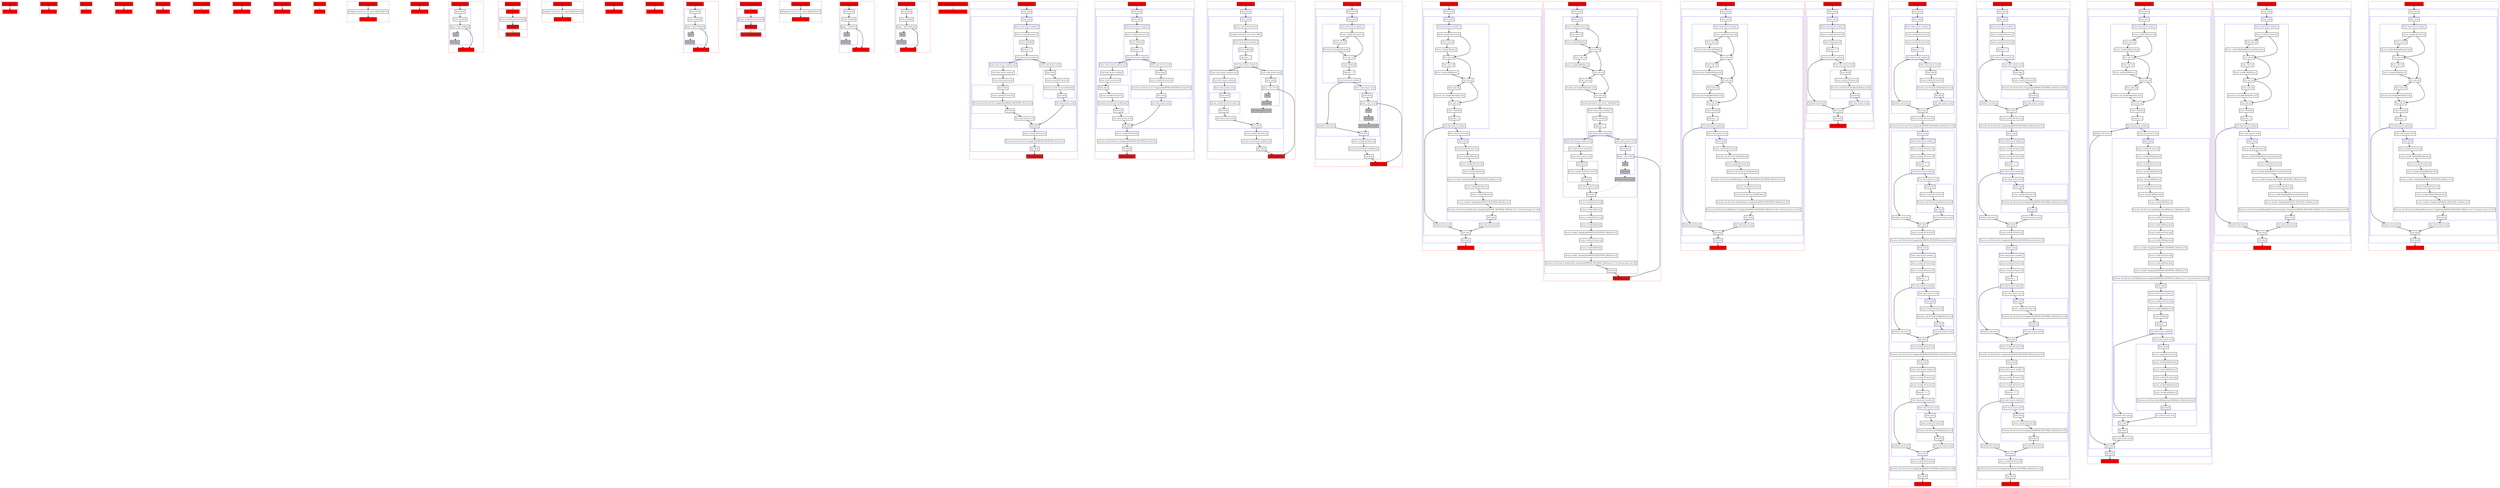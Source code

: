 digraph nullability_kt {
    graph [nodesep=3]
    node [shape=box penwidth=2]
    edge [penwidth=2]

    subgraph cluster_0 {
        color=red
        0 [label="Enter function foo" style="filled" fillcolor=red];
        1 [label="Exit function foo" style="filled" fillcolor=red];
    }
    0 -> {1};

    subgraph cluster_1 {
        color=red
        2 [label="Enter function getA" style="filled" fillcolor=red];
        3 [label="Exit function getA" style="filled" fillcolor=red];
    }
    2 -> {3};

    subgraph cluster_2 {
        color=red
        4 [label="Enter class A" style="filled" fillcolor=red];
        5 [label="Exit class A" style="filled" fillcolor=red];
    }
    4 -> {5} [color=green];

    subgraph cluster_3 {
        color=red
        6 [label="Enter function getter" style="filled" fillcolor=red];
        7 [label="Exit function getter" style="filled" fillcolor=red];
    }
    6 -> {7};

    subgraph cluster_4 {
        color=red
        8 [label="Enter function fs" style="filled" fillcolor=red];
        9 [label="Exit function fs" style="filled" fillcolor=red];
    }
    8 -> {9};

    subgraph cluster_5 {
        color=red
        10 [label="Enter class MyData" style="filled" fillcolor=red];
        11 [label="Exit class MyData" style="filled" fillcolor=red];
    }
    10 -> {11} [color=green];

    subgraph cluster_6 {
        color=red
        12 [label="Enter function getter" style="filled" fillcolor=red];
        13 [label="Exit function getter" style="filled" fillcolor=red];
    }
    12 -> {13};

    subgraph cluster_7 {
        color=red
        14 [label="Enter function fdata" style="filled" fillcolor=red];
        15 [label="Exit function fdata" style="filled" fillcolor=red];
    }
    14 -> {15};

    subgraph cluster_8 {
        color=red
        16 [label="Enter class Q" style="filled" fillcolor=red];
        17 [label="Exit class Q" style="filled" fillcolor=red];
    }
    16 -> {17} [color=green];

    subgraph cluster_9 {
        color=red
        18 [label="Enter function <init>" style="filled" fillcolor=red];
        19 [label="Delegated constructor call: super<R|kotlin/Any|>()"];
        20 [label="Exit function <init>" style="filled" fillcolor=red];
    }
    18 -> {19};
    19 -> {20};

    subgraph cluster_10 {
        color=red
        21 [label="Enter function getter" style="filled" fillcolor=red];
        22 [label="Exit function getter" style="filled" fillcolor=red];
    }
    21 -> {22};

    subgraph cluster_11 {
        color=red
        26 [label="Enter function fdata" style="filled" fillcolor=red];
        subgraph cluster_12 {
            color=blue
            27 [label="Enter block"];
            28 [label="Const: Null(null)"];
            29 [label="Jump: ^fdata Null(null)"];
            30 [label="Stub" style="filled" fillcolor=gray];
            31 [label="Exit block" style="filled" fillcolor=gray];
        }
        32 [label="Exit function fdata" style="filled" fillcolor=red];
    }
    26 -> {27};
    27 -> {28};
    28 -> {29};
    29 -> {32};
    29 -> {30} [style=dotted];
    30 -> {31} [style=dotted];
    31 -> {32} [style=dotted];

    subgraph cluster_13 {
        color=red
        33 [label="Enter class QImpl" style="filled" fillcolor=red];
        subgraph cluster_14 {
            color=blue
            23 [label="Enter property" style="filled" fillcolor=red];
            24 [label="Access variable R|<local>/data|"];
            25 [label="Exit property" style="filled" fillcolor=red];
        }
        34 [label="Exit class QImpl" style="filled" fillcolor=red];
    }
    33 -> {23} [color=green];
    23 -> {24};
    24 -> {25};
    25 -> {34} [color=green];

    subgraph cluster_15 {
        color=red
        35 [label="Enter function <init>" style="filled" fillcolor=red];
        36 [label="Delegated constructor call: super<R|kotlin/Any|>()"];
        37 [label="Exit function <init>" style="filled" fillcolor=red];
    }
    35 -> {36};
    36 -> {37};

    subgraph cluster_16 {
        color=red
        38 [label="Enter function getter" style="filled" fillcolor=red];
        39 [label="Exit function getter" style="filled" fillcolor=red];
    }
    38 -> {39};

    subgraph cluster_17 {
        color=red
        40 [label="Enter function setter" style="filled" fillcolor=red];
        41 [label="Exit function setter" style="filled" fillcolor=red];
    }
    40 -> {41};

    subgraph cluster_18 {
        color=red
        45 [label="Enter function fdata" style="filled" fillcolor=red];
        subgraph cluster_19 {
            color=blue
            46 [label="Enter block"];
            47 [label="Const: Null(null)"];
            48 [label="Jump: ^fdata Null(null)"];
            49 [label="Stub" style="filled" fillcolor=gray];
            50 [label="Exit block" style="filled" fillcolor=gray];
        }
        51 [label="Exit function fdata" style="filled" fillcolor=red];
    }
    45 -> {46};
    46 -> {47};
    47 -> {48};
    48 -> {51};
    48 -> {49} [style=dotted];
    49 -> {50} [style=dotted];
    50 -> {51} [style=dotted];

    subgraph cluster_20 {
        color=red
        52 [label="Enter class QImplMutable" style="filled" fillcolor=red];
        subgraph cluster_21 {
            color=blue
            42 [label="Enter property" style="filled" fillcolor=red];
            43 [label="Access variable R|<local>/data|"];
            44 [label="Exit property" style="filled" fillcolor=red];
        }
        53 [label="Exit class QImplMutable" style="filled" fillcolor=red];
    }
    52 -> {42} [color=green];
    42 -> {43};
    43 -> {44};
    44 -> {53} [color=green];

    subgraph cluster_22 {
        color=red
        54 [label="Enter function <init>" style="filled" fillcolor=red];
        55 [label="Delegated constructor call: super<R|kotlin/Any|>()"];
        56 [label="Exit function <init>" style="filled" fillcolor=red];
    }
    54 -> {55};
    55 -> {56};

    subgraph cluster_23 {
        color=red
        57 [label="Enter function getter" style="filled" fillcolor=red];
        subgraph cluster_24 {
            color=blue
            58 [label="Enter block"];
            59 [label="Const: Null(null)"];
            60 [label="Jump: ^ Null(null)"];
            61 [label="Stub" style="filled" fillcolor=gray];
            62 [label="Exit block" style="filled" fillcolor=gray];
        }
        63 [label="Exit function getter" style="filled" fillcolor=red];
    }
    57 -> {58};
    58 -> {59};
    59 -> {60};
    60 -> {63};
    60 -> {61} [style=dotted];
    61 -> {62} [style=dotted];
    62 -> {63} [style=dotted];

    subgraph cluster_25 {
        color=red
        64 [label="Enter function fdata" style="filled" fillcolor=red];
        subgraph cluster_26 {
            color=blue
            65 [label="Enter block"];
            66 [label="Const: Null(null)"];
            67 [label="Jump: ^fdata Null(null)"];
            68 [label="Stub" style="filled" fillcolor=gray];
            69 [label="Exit block" style="filled" fillcolor=gray];
        }
        70 [label="Exit function fdata" style="filled" fillcolor=red];
    }
    64 -> {65};
    65 -> {66};
    66 -> {67};
    67 -> {70};
    67 -> {68} [style=dotted];
    68 -> {69} [style=dotted];
    69 -> {70} [style=dotted];

    subgraph cluster_27 {
        color=red
        71 [label="Enter class QImplWithCustomGetter" style="filled" fillcolor=red];
        72 [label="Exit class QImplWithCustomGetter" style="filled" fillcolor=red];
    }
    71 -> {72} [color=green];

    subgraph cluster_28 {
        color=red
        73 [label="Enter function test_1" style="filled" fillcolor=red];
        subgraph cluster_29 {
            color=blue
            74 [label="Enter block"];
            subgraph cluster_30 {
                color=blue
                75 [label="Enter when"];
                subgraph cluster_31 {
                    color=blue
                    76 [label="Enter when branch condition "];
                    77 [label="Access variable R|<local>/x|"];
                    78 [label="Const: Null(null)"];
                    79 [label="Operator !="];
                    80 [label="Exit when branch condition"];
                }
                subgraph cluster_32 {
                    color=blue
                    81 [label="Enter when branch condition else"];
                    82 [label="Exit when branch condition"];
                }
                83 [label="Enter when branch result"];
                subgraph cluster_33 {
                    color=blue
                    84 [label="Enter block"];
                    85 [label="Access variable R|<local>/x|"];
                    86 [label="Function call: R|<local>/x|.<Inapplicable(WRONG_RECEIVER): [/A.foo]>#()"];
                    87 [label="Exit block"];
                }
                88 [label="Exit when branch result"];
                89 [label="Enter when branch result"];
                subgraph cluster_34 {
                    color=blue
                    90 [label="Enter block"];
                    91 [label="Access variable R|<local>/x|"];
                    92 [label="Function call: R|<local>/x|.R|/A.foo|()"];
                    93 [label="Exit block"];
                }
                94 [label="Exit when branch result"];
                95 [label="Exit when"];
            }
            96 [label="Access variable R|<local>/x|"];
            97 [label="Function call: R|<local>/x|.<Inapplicable(WRONG_RECEIVER): [/A.foo]>#()"];
            98 [label="Exit block"];
        }
        99 [label="Exit function test_1" style="filled" fillcolor=red];
    }
    73 -> {74};
    74 -> {75};
    75 -> {76};
    76 -> {77};
    77 -> {78};
    78 -> {79};
    79 -> {80};
    80 -> {89 81};
    81 -> {82};
    82 -> {83};
    83 -> {84};
    84 -> {85};
    85 -> {86};
    86 -> {87};
    87 -> {88};
    88 -> {95};
    89 -> {90};
    90 -> {91};
    91 -> {92};
    92 -> {93};
    93 -> {94};
    94 -> {95};
    95 -> {96};
    96 -> {97};
    97 -> {98};
    98 -> {99};

    subgraph cluster_35 {
        color=red
        100 [label="Enter function test_2" style="filled" fillcolor=red];
        subgraph cluster_36 {
            color=blue
            101 [label="Enter block"];
            subgraph cluster_37 {
                color=blue
                102 [label="Enter when"];
                subgraph cluster_38 {
                    color=blue
                    103 [label="Enter when branch condition "];
                    104 [label="Access variable R|<local>/x|"];
                    105 [label="Const: Null(null)"];
                    106 [label="Operator =="];
                    107 [label="Exit when branch condition"];
                }
                subgraph cluster_39 {
                    color=blue
                    108 [label="Enter when branch condition else"];
                    109 [label="Exit when branch condition"];
                }
                110 [label="Enter when branch result"];
                subgraph cluster_40 {
                    color=blue
                    111 [label="Enter block"];
                    112 [label="Access variable R|<local>/x|"];
                    113 [label="Function call: R|<local>/x|.R|/A.foo|()"];
                    114 [label="Exit block"];
                }
                115 [label="Exit when branch result"];
                116 [label="Enter when branch result"];
                subgraph cluster_41 {
                    color=blue
                    117 [label="Enter block"];
                    118 [label="Access variable R|<local>/x|"];
                    119 [label="Function call: R|<local>/x|.<Inapplicable(WRONG_RECEIVER): [/A.foo]>#()"];
                    120 [label="Exit block"];
                }
                121 [label="Exit when branch result"];
                122 [label="Exit when"];
            }
            123 [label="Access variable R|<local>/x|"];
            124 [label="Function call: R|<local>/x|.<Inapplicable(WRONG_RECEIVER): [/A.foo]>#()"];
            125 [label="Exit block"];
        }
        126 [label="Exit function test_2" style="filled" fillcolor=red];
    }
    100 -> {101};
    101 -> {102};
    102 -> {103};
    103 -> {104};
    104 -> {105};
    105 -> {106};
    106 -> {107};
    107 -> {116 108};
    108 -> {109};
    109 -> {110};
    110 -> {111};
    111 -> {112};
    112 -> {113};
    113 -> {114};
    114 -> {115};
    115 -> {122};
    116 -> {117};
    117 -> {118};
    118 -> {119};
    119 -> {120};
    120 -> {121};
    121 -> {122};
    122 -> {123};
    123 -> {124};
    124 -> {125};
    125 -> {126};

    subgraph cluster_42 {
        color=red
        127 [label="Enter function test_3" style="filled" fillcolor=red];
        subgraph cluster_43 {
            color=blue
            128 [label="Enter block"];
            subgraph cluster_44 {
                color=blue
                129 [label="Enter when"];
                130 [label="Access variable R|<local>/x|"];
                131 [label="Variable declaration: lval <elvis>: R|A?|"];
                subgraph cluster_45 {
                    color=blue
                    132 [label="Enter when branch condition "];
                    133 [label="Const: Null(null)"];
                    134 [label="Operator =="];
                    135 [label="Exit when branch condition"];
                }
                subgraph cluster_46 {
                    color=blue
                    136 [label="Enter when branch condition else"];
                    137 [label="Exit when branch condition"];
                }
                138 [label="Enter when branch result"];
                subgraph cluster_47 {
                    color=blue
                    139 [label="Enter block"];
                    140 [label="Access variable R|<local>/<elvis>|"];
                    141 [label="Exit block"];
                }
                142 [label="Exit when branch result"];
                143 [label="Enter when branch result"];
                subgraph cluster_48 {
                    color=blue
                    144 [label="Enter block"];
                    145 [label="Jump: ^test_3 Unit"];
                    146 [label="Stub" style="filled" fillcolor=gray];
                    147 [label="Exit block" style="filled" fillcolor=gray];
                }
                148 [label="Exit when branch result" style="filled" fillcolor=gray];
                149 [label="Exit when"];
            }
            150 [label="Access variable R|<local>/x|"];
            151 [label="Function call: R|<local>/x|.R|/A.foo|()"];
            152 [label="Exit block"];
        }
        153 [label="Exit function test_3" style="filled" fillcolor=red];
    }
    127 -> {128};
    128 -> {129};
    129 -> {130};
    130 -> {131};
    131 -> {132};
    132 -> {133};
    133 -> {134};
    134 -> {135};
    135 -> {143 136};
    136 -> {137};
    137 -> {138};
    138 -> {139};
    139 -> {140};
    140 -> {141};
    141 -> {142};
    142 -> {149};
    143 -> {144};
    144 -> {145};
    145 -> {153};
    145 -> {146} [style=dotted];
    146 -> {147} [style=dotted];
    147 -> {148} [style=dotted];
    148 -> {149} [style=dotted];
    149 -> {150};
    150 -> {151};
    151 -> {152};
    152 -> {153};

    subgraph cluster_49 {
        color=red
        154 [label="Enter function test_4" style="filled" fillcolor=red];
        subgraph cluster_50 {
            color=blue
            155 [label="Enter block"];
            subgraph cluster_51 {
                color=blue
                156 [label="Enter when"];
                subgraph cluster_52 {
                    color=blue
                    157 [label="Enter when branch condition "];
                    158 [label="Access variable R|<local>/x|"];
                    159 [label="Enter safe call"];
                    160 [label="Function call: $subj$.R|/A.getA|()"];
                    161 [label="Exit safe call"];
                    162 [label="Const: Null(null)"];
                    163 [label="Operator =="];
                    164 [label="Exit when branch condition"];
                }
                165 [label="Synthetic else branch"];
                166 [label="Enter when branch result"];
                subgraph cluster_53 {
                    color=blue
                    167 [label="Enter block"];
                    168 [label="Jump: ^test_4 Unit"];
                    169 [label="Stub" style="filled" fillcolor=gray];
                    170 [label="Exit block" style="filled" fillcolor=gray];
                }
                171 [label="Exit when branch result" style="filled" fillcolor=gray];
                172 [label="Exit when"];
            }
            173 [label="Access variable R|<local>/x|"];
            174 [label="Function call: R|<local>/x|.R|/A.foo|()"];
            175 [label="Exit block"];
        }
        176 [label="Exit function test_4" style="filled" fillcolor=red];
    }
    154 -> {155};
    155 -> {156};
    156 -> {157};
    157 -> {158};
    158 -> {159 161};
    159 -> {160};
    160 -> {161};
    161 -> {162};
    162 -> {163};
    163 -> {164};
    164 -> {166 165};
    165 -> {172};
    166 -> {167};
    167 -> {168};
    168 -> {176};
    168 -> {169} [style=dotted];
    169 -> {170} [style=dotted];
    170 -> {171} [style=dotted];
    171 -> {172} [style=dotted];
    172 -> {173};
    173 -> {174};
    174 -> {175};
    175 -> {176};

    subgraph cluster_54 {
        color=red
        177 [label="Enter function test_5" style="filled" fillcolor=red];
        subgraph cluster_55 {
            color=blue
            178 [label="Enter block"];
            subgraph cluster_56 {
                color=blue
                179 [label="Enter when"];
                subgraph cluster_57 {
                    color=blue
                    180 [label="Enter when branch condition "];
                    181 [label="Access variable R|<local>/q|"];
                    182 [label="Enter safe call"];
                    183 [label="Access variable R|/Q.data|"];
                    184 [label="Exit safe call"];
                    185 [label="Enter safe call"];
                    186 [label="Access variable R|/MyData.s|"];
                    187 [label="Exit safe call"];
                    188 [label="Enter safe call"];
                    189 [label="Function call: $subj$.R|kotlin/Int.inc|()"];
                    190 [label="Exit safe call"];
                    191 [label="Const: Null(null)"];
                    192 [label="Operator !="];
                    193 [label="Exit when branch condition"];
                }
                194 [label="Synthetic else branch"];
                195 [label="Enter when branch result"];
                subgraph cluster_58 {
                    color=blue
                    196 [label="Enter block"];
                    197 [label="Access variable R|<local>/q|"];
                    198 [label="Access variable R|/Q.data|"];
                    199 [label="Access variable R|<local>/q|"];
                    200 [label="Access variable R|/Q.data|"];
                    201 [label="Access variable <Inapplicable(WRONG_RECEIVER): [/MyData.s]>#"];
                    202 [label="Access variable R|<local>/q|"];
                    203 [label="Access variable R|/Q.data|"];
                    204 [label="Access variable <Inapplicable(WRONG_RECEIVER): [/MyData.s]>#"];
                    205 [label="Function call: R|<local>/q|.R|/Q.data|.<Inapplicable(WRONG_RECEIVER): [/MyData.s]>#.<Unresolved name: inc>#()"];
                    206 [label="Exit block"];
                }
                207 [label="Exit when branch result"];
                208 [label="Exit when"];
            }
            209 [label="Exit block"];
        }
        210 [label="Exit function test_5" style="filled" fillcolor=red];
    }
    177 -> {178};
    178 -> {179};
    179 -> {180};
    180 -> {181};
    181 -> {182 184};
    182 -> {183};
    183 -> {184};
    184 -> {185 187};
    185 -> {186};
    186 -> {187};
    187 -> {188 190};
    188 -> {189};
    189 -> {190};
    190 -> {191};
    191 -> {192};
    192 -> {193};
    193 -> {195 194};
    194 -> {208};
    195 -> {196};
    196 -> {197};
    197 -> {198};
    198 -> {199};
    199 -> {200};
    200 -> {201};
    201 -> {202};
    202 -> {203};
    203 -> {204};
    204 -> {205};
    205 -> {206};
    206 -> {207};
    207 -> {208};
    208 -> {209};
    209 -> {210};

    subgraph cluster_59 {
        color=red
        211 [label="Enter function test_6" style="filled" fillcolor=red];
        subgraph cluster_60 {
            color=blue
            212 [label="Enter block"];
            subgraph cluster_61 {
                color=blue
                213 [label="Enter when"];
                214 [label="Access variable R|<local>/q|"];
                215 [label="Enter safe call"];
                216 [label="Access variable R|/Q.data|"];
                217 [label="Exit safe call"];
                218 [label="Enter safe call"];
                219 [label="Access variable R|/MyData.s|"];
                220 [label="Exit safe call"];
                221 [label="Enter safe call"];
                222 [label="Function call: $subj$.R|kotlin/Int.inc|()"];
                223 [label="Exit safe call"];
                224 [label="Variable declaration: lval <elvis>: R|kotlin/Int?|"];
                subgraph cluster_62 {
                    color=blue
                    225 [label="Enter when branch condition "];
                    226 [label="Const: Null(null)"];
                    227 [label="Operator =="];
                    228 [label="Exit when branch condition"];
                }
                subgraph cluster_63 {
                    color=blue
                    229 [label="Enter when branch condition else"];
                    230 [label="Exit when branch condition"];
                }
                231 [label="Enter when branch result"];
                subgraph cluster_64 {
                    color=blue
                    232 [label="Enter block"];
                    233 [label="Access variable R|<local>/<elvis>|"];
                    234 [label="Exit block"];
                }
                235 [label="Exit when branch result"];
                236 [label="Enter when branch result"];
                subgraph cluster_65 {
                    color=blue
                    237 [label="Enter block"];
                    238 [label="Jump: ^test_6 Unit"];
                    239 [label="Stub" style="filled" fillcolor=gray];
                    240 [label="Exit block" style="filled" fillcolor=gray];
                }
                241 [label="Exit when branch result" style="filled" fillcolor=gray];
                242 [label="Exit when"];
            }
            243 [label="Access variable R|<local>/q|"];
            244 [label="Access variable R|/Q.data|"];
            245 [label="Access variable R|<local>/q|"];
            246 [label="Access variable R|/Q.data|"];
            247 [label="Access variable <Inapplicable(WRONG_RECEIVER): [/MyData.s]>#"];
            248 [label="Access variable R|<local>/q|"];
            249 [label="Access variable R|/Q.data|"];
            250 [label="Access variable <Inapplicable(WRONG_RECEIVER): [/MyData.s]>#"];
            251 [label="Function call: R|<local>/q|.R|/Q.data|.<Inapplicable(WRONG_RECEIVER): [/MyData.s]>#.<Unresolved name: inc>#()"];
            252 [label="Exit block"];
        }
        253 [label="Exit function test_6" style="filled" fillcolor=red];
    }
    211 -> {212};
    212 -> {213};
    213 -> {214};
    214 -> {215 217};
    215 -> {216};
    216 -> {217};
    217 -> {218 220};
    218 -> {219};
    219 -> {220};
    220 -> {221 223};
    221 -> {222};
    222 -> {223};
    223 -> {224};
    224 -> {225};
    225 -> {226};
    226 -> {227};
    227 -> {228};
    228 -> {236 229};
    229 -> {230};
    230 -> {231};
    231 -> {232};
    232 -> {233};
    233 -> {234};
    234 -> {235};
    235 -> {242};
    236 -> {237};
    237 -> {238};
    238 -> {253};
    238 -> {239} [style=dotted];
    239 -> {240} [style=dotted];
    240 -> {241} [style=dotted];
    241 -> {242} [style=dotted];
    242 -> {243};
    243 -> {244};
    244 -> {245};
    245 -> {246};
    246 -> {247};
    247 -> {248};
    248 -> {249};
    249 -> {250};
    250 -> {251};
    251 -> {252};
    252 -> {253};

    subgraph cluster_66 {
        color=red
        254 [label="Enter function test_7" style="filled" fillcolor=red];
        subgraph cluster_67 {
            color=blue
            255 [label="Enter block"];
            subgraph cluster_68 {
                color=blue
                256 [label="Enter when"];
                subgraph cluster_69 {
                    color=blue
                    257 [label="Enter when branch condition "];
                    258 [label="Access variable R|<local>/q|"];
                    259 [label="Enter safe call"];
                    260 [label="Function call: $subj$.R|/Q.fdata|()"];
                    261 [label="Exit safe call"];
                    262 [label="Enter safe call"];
                    263 [label="Function call: $subj$.R|/MyData.fs|()"];
                    264 [label="Exit safe call"];
                    265 [label="Enter safe call"];
                    266 [label="Function call: $subj$.R|kotlin/Int.inc|()"];
                    267 [label="Exit safe call"];
                    268 [label="Const: Null(null)"];
                    269 [label="Operator !="];
                    270 [label="Exit when branch condition"];
                }
                271 [label="Synthetic else branch"];
                272 [label="Enter when branch result"];
                subgraph cluster_70 {
                    color=blue
                    273 [label="Enter block"];
                    274 [label="Access variable R|<local>/q|"];
                    275 [label="Function call: R|<local>/q|.R|/Q.fdata|()"];
                    276 [label="Access variable R|<local>/q|"];
                    277 [label="Function call: R|<local>/q|.R|/Q.fdata|()"];
                    278 [label="Function call: R|<local>/q|.R|/Q.fdata|().<Inapplicable(WRONG_RECEIVER): [/MyData.fs]>#()"];
                    279 [label="Access variable R|<local>/q|"];
                    280 [label="Function call: R|<local>/q|.R|/Q.fdata|()"];
                    281 [label="Function call: R|<local>/q|.R|/Q.fdata|().<Inapplicable(WRONG_RECEIVER): [/MyData.fs]>#()"];
                    282 [label="Function call: R|<local>/q|.R|/Q.fdata|().<Inapplicable(WRONG_RECEIVER): [/MyData.fs]>#().<Unresolved name: inc>#()"];
                    283 [label="Exit block"];
                }
                284 [label="Exit when branch result"];
                285 [label="Exit when"];
            }
            286 [label="Exit block"];
        }
        287 [label="Exit function test_7" style="filled" fillcolor=red];
    }
    254 -> {255};
    255 -> {256};
    256 -> {257};
    257 -> {258};
    258 -> {259 261};
    259 -> {260};
    260 -> {261};
    261 -> {262 264};
    262 -> {263};
    263 -> {264};
    264 -> {265 267};
    265 -> {266};
    266 -> {267};
    267 -> {268};
    268 -> {269};
    269 -> {270};
    270 -> {272 271};
    271 -> {285};
    272 -> {273};
    273 -> {274};
    274 -> {275};
    275 -> {276};
    276 -> {277};
    277 -> {278};
    278 -> {279};
    279 -> {280};
    280 -> {281};
    281 -> {282};
    282 -> {283};
    283 -> {284};
    284 -> {285};
    285 -> {286};
    286 -> {287};

    subgraph cluster_71 {
        color=red
        288 [label="Enter function test_8" style="filled" fillcolor=red];
        subgraph cluster_72 {
            color=blue
            289 [label="Enter block"];
            subgraph cluster_73 {
                color=blue
                290 [label="Enter when"];
                subgraph cluster_74 {
                    color=blue
                    291 [label="Enter when branch condition "];
                    292 [label="Access variable R|<local>/b|"];
                    293 [label="Const: Boolean(true)"];
                    294 [label="Operator =="];
                    295 [label="Exit when branch condition"];
                }
                296 [label="Synthetic else branch"];
                297 [label="Enter when branch result"];
                subgraph cluster_75 {
                    color=blue
                    298 [label="Enter block"];
                    299 [label="Access variable R|<local>/b|"];
                    300 [label="Function call: R|<local>/b|.R|kotlin/Boolean.not|()"];
                    301 [label="Exit block"];
                }
                302 [label="Exit when branch result"];
                303 [label="Exit when"];
            }
            304 [label="Exit block"];
        }
        305 [label="Exit function test_8" style="filled" fillcolor=red];
    }
    288 -> {289};
    289 -> {290};
    290 -> {291};
    291 -> {292};
    292 -> {293};
    293 -> {294};
    294 -> {295};
    295 -> {297 296};
    296 -> {303};
    297 -> {298};
    298 -> {299};
    299 -> {300};
    300 -> {301};
    301 -> {302};
    302 -> {303};
    303 -> {304};
    304 -> {305};

    subgraph cluster_76 {
        color=red
        306 [label="Enter function test_9" style="filled" fillcolor=red];
        subgraph cluster_77 {
            color=blue
            307 [label="Enter block"];
            subgraph cluster_78 {
                color=blue
                308 [label="Enter when"];
                subgraph cluster_79 {
                    color=blue
                    309 [label="Enter when branch condition "];
                    310 [label="Access variable R|<local>/a|"];
                    311 [label="Access variable R|<local>/b|"];
                    312 [label="Operator =="];
                    313 [label="Exit when branch condition"];
                }
                314 [label="Synthetic else branch"];
                315 [label="Enter when branch result"];
                subgraph cluster_80 {
                    color=blue
                    316 [label="Enter block"];
                    317 [label="Access variable R|<local>/b|"];
                    318 [label="Function call: R|<local>/b|.R|kotlin/Int.inc|()"];
                    319 [label="Exit block"];
                }
                320 [label="Exit when branch result"];
                321 [label="Exit when"];
            }
            322 [label="Access variable R|<local>/b|"];
            323 [label="Function call: R|<local>/b|.<Inapplicable(WRONG_RECEIVER): [kotlin/Int.inc]>#()"];
            subgraph cluster_81 {
                color=blue
                324 [label="Enter when"];
                subgraph cluster_82 {
                    color=blue
                    325 [label="Enter when branch condition "];
                    326 [label="Access variable R|<local>/a|"];
                    327 [label="Access variable R|<local>/b|"];
                    328 [label="Operator ==="];
                    329 [label="Exit when branch condition"];
                }
                330 [label="Synthetic else branch"];
                331 [label="Enter when branch result"];
                subgraph cluster_83 {
                    color=blue
                    332 [label="Enter block"];
                    333 [label="Access variable R|<local>/b|"];
                    334 [label="Function call: R|<local>/b|.R|kotlin/Int.inc|()"];
                    335 [label="Exit block"];
                }
                336 [label="Exit when branch result"];
                337 [label="Exit when"];
            }
            338 [label="Access variable R|<local>/b|"];
            339 [label="Function call: R|<local>/b|.<Inapplicable(WRONG_RECEIVER): [kotlin/Int.inc]>#()"];
            subgraph cluster_84 {
                color=blue
                340 [label="Enter when"];
                subgraph cluster_85 {
                    color=blue
                    341 [label="Enter when branch condition "];
                    342 [label="Access variable R|<local>/b|"];
                    343 [label="Access variable R|<local>/a|"];
                    344 [label="Operator =="];
                    345 [label="Exit when branch condition"];
                }
                346 [label="Synthetic else branch"];
                347 [label="Enter when branch result"];
                subgraph cluster_86 {
                    color=blue
                    348 [label="Enter block"];
                    349 [label="Access variable R|<local>/b|"];
                    350 [label="Function call: R|<local>/b|.R|kotlin/Int.inc|()"];
                    351 [label="Exit block"];
                }
                352 [label="Exit when branch result"];
                353 [label="Exit when"];
            }
            354 [label="Access variable R|<local>/b|"];
            355 [label="Function call: R|<local>/b|.<Inapplicable(WRONG_RECEIVER): [kotlin/Int.inc]>#()"];
            subgraph cluster_87 {
                color=blue
                356 [label="Enter when"];
                subgraph cluster_88 {
                    color=blue
                    357 [label="Enter when branch condition "];
                    358 [label="Access variable R|<local>/b|"];
                    359 [label="Access variable R|<local>/a|"];
                    360 [label="Operator ==="];
                    361 [label="Exit when branch condition"];
                }
                362 [label="Synthetic else branch"];
                363 [label="Enter when branch result"];
                subgraph cluster_89 {
                    color=blue
                    364 [label="Enter block"];
                    365 [label="Access variable R|<local>/b|"];
                    366 [label="Function call: R|<local>/b|.R|kotlin/Int.inc|()"];
                    367 [label="Exit block"];
                }
                368 [label="Exit when branch result"];
                369 [label="Exit when"];
            }
            370 [label="Access variable R|<local>/b|"];
            371 [label="Function call: R|<local>/b|.<Inapplicable(WRONG_RECEIVER): [kotlin/Int.inc]>#()"];
            372 [label="Exit block"];
        }
        373 [label="Exit function test_9" style="filled" fillcolor=red];
    }
    306 -> {307};
    307 -> {308};
    308 -> {309};
    309 -> {310};
    310 -> {311};
    311 -> {312};
    312 -> {313};
    313 -> {315 314};
    314 -> {321};
    315 -> {316};
    316 -> {317};
    317 -> {318};
    318 -> {319};
    319 -> {320};
    320 -> {321};
    321 -> {322};
    322 -> {323};
    323 -> {324};
    324 -> {325};
    325 -> {326};
    326 -> {327};
    327 -> {328};
    328 -> {329};
    329 -> {331 330};
    330 -> {337};
    331 -> {332};
    332 -> {333};
    333 -> {334};
    334 -> {335};
    335 -> {336};
    336 -> {337};
    337 -> {338};
    338 -> {339};
    339 -> {340};
    340 -> {341};
    341 -> {342};
    342 -> {343};
    343 -> {344};
    344 -> {345};
    345 -> {347 346};
    346 -> {353};
    347 -> {348};
    348 -> {349};
    349 -> {350};
    350 -> {351};
    351 -> {352};
    352 -> {353};
    353 -> {354};
    354 -> {355};
    355 -> {356};
    356 -> {357};
    357 -> {358};
    358 -> {359};
    359 -> {360};
    360 -> {361};
    361 -> {363 362};
    362 -> {369};
    363 -> {364};
    364 -> {365};
    365 -> {366};
    366 -> {367};
    367 -> {368};
    368 -> {369};
    369 -> {370};
    370 -> {371};
    371 -> {372};
    372 -> {373};

    subgraph cluster_90 {
        color=red
        374 [label="Enter function test_10" style="filled" fillcolor=red];
        subgraph cluster_91 {
            color=blue
            375 [label="Enter block"];
            subgraph cluster_92 {
                color=blue
                376 [label="Enter when"];
                subgraph cluster_93 {
                    color=blue
                    377 [label="Enter when branch condition "];
                    378 [label="Access variable R|<local>/a|"];
                    379 [label="Access variable R|<local>/b|"];
                    380 [label="Operator =="];
                    381 [label="Exit when branch condition"];
                }
                382 [label="Synthetic else branch"];
                383 [label="Enter when branch result"];
                subgraph cluster_94 {
                    color=blue
                    384 [label="Enter block"];
                    385 [label="Access variable R|<local>/b|"];
                    386 [label="Function call: R|<local>/b|.<Inapplicable(WRONG_RECEIVER): [kotlin/Int.inc]>#()"];
                    387 [label="Exit block"];
                }
                388 [label="Exit when branch result"];
                389 [label="Exit when"];
            }
            390 [label="Access variable R|<local>/b|"];
            391 [label="Function call: R|<local>/b|.<Inapplicable(WRONG_RECEIVER): [kotlin/Int.inc]>#()"];
            subgraph cluster_95 {
                color=blue
                392 [label="Enter when"];
                subgraph cluster_96 {
                    color=blue
                    393 [label="Enter when branch condition "];
                    394 [label="Access variable R|<local>/a|"];
                    395 [label="Access variable R|<local>/b|"];
                    396 [label="Operator ==="];
                    397 [label="Exit when branch condition"];
                }
                398 [label="Synthetic else branch"];
                399 [label="Enter when branch result"];
                subgraph cluster_97 {
                    color=blue
                    400 [label="Enter block"];
                    401 [label="Access variable R|<local>/b|"];
                    402 [label="Function call: R|<local>/b|.<Inapplicable(WRONG_RECEIVER): [kotlin/Int.inc]>#()"];
                    403 [label="Exit block"];
                }
                404 [label="Exit when branch result"];
                405 [label="Exit when"];
            }
            406 [label="Access variable R|<local>/b|"];
            407 [label="Function call: R|<local>/b|.<Inapplicable(WRONG_RECEIVER): [kotlin/Int.inc]>#()"];
            subgraph cluster_98 {
                color=blue
                408 [label="Enter when"];
                subgraph cluster_99 {
                    color=blue
                    409 [label="Enter when branch condition "];
                    410 [label="Access variable R|<local>/b|"];
                    411 [label="Access variable R|<local>/a|"];
                    412 [label="Operator =="];
                    413 [label="Exit when branch condition"];
                }
                414 [label="Synthetic else branch"];
                415 [label="Enter when branch result"];
                subgraph cluster_100 {
                    color=blue
                    416 [label="Enter block"];
                    417 [label="Access variable R|<local>/b|"];
                    418 [label="Function call: R|<local>/b|.<Inapplicable(WRONG_RECEIVER): [kotlin/Int.inc]>#()"];
                    419 [label="Exit block"];
                }
                420 [label="Exit when branch result"];
                421 [label="Exit when"];
            }
            422 [label="Access variable R|<local>/b|"];
            423 [label="Function call: R|<local>/b|.<Inapplicable(WRONG_RECEIVER): [kotlin/Int.inc]>#()"];
            subgraph cluster_101 {
                color=blue
                424 [label="Enter when"];
                subgraph cluster_102 {
                    color=blue
                    425 [label="Enter when branch condition "];
                    426 [label="Access variable R|<local>/b|"];
                    427 [label="Access variable R|<local>/a|"];
                    428 [label="Operator ==="];
                    429 [label="Exit when branch condition"];
                }
                430 [label="Synthetic else branch"];
                431 [label="Enter when branch result"];
                subgraph cluster_103 {
                    color=blue
                    432 [label="Enter block"];
                    433 [label="Access variable R|<local>/b|"];
                    434 [label="Function call: R|<local>/b|.<Inapplicable(WRONG_RECEIVER): [kotlin/Int.inc]>#()"];
                    435 [label="Exit block"];
                }
                436 [label="Exit when branch result"];
                437 [label="Exit when"];
            }
            438 [label="Access variable R|<local>/b|"];
            439 [label="Function call: R|<local>/b|.<Inapplicable(WRONG_RECEIVER): [kotlin/Int.inc]>#()"];
            440 [label="Exit block"];
        }
        441 [label="Exit function test_10" style="filled" fillcolor=red];
    }
    374 -> {375};
    375 -> {376};
    376 -> {377};
    377 -> {378};
    378 -> {379};
    379 -> {380};
    380 -> {381};
    381 -> {383 382};
    382 -> {389};
    383 -> {384};
    384 -> {385};
    385 -> {386};
    386 -> {387};
    387 -> {388};
    388 -> {389};
    389 -> {390};
    390 -> {391};
    391 -> {392};
    392 -> {393};
    393 -> {394};
    394 -> {395};
    395 -> {396};
    396 -> {397};
    397 -> {399 398};
    398 -> {405};
    399 -> {400};
    400 -> {401};
    401 -> {402};
    402 -> {403};
    403 -> {404};
    404 -> {405};
    405 -> {406};
    406 -> {407};
    407 -> {408};
    408 -> {409};
    409 -> {410};
    410 -> {411};
    411 -> {412};
    412 -> {413};
    413 -> {415 414};
    414 -> {421};
    415 -> {416};
    416 -> {417};
    417 -> {418};
    418 -> {419};
    419 -> {420};
    420 -> {421};
    421 -> {422};
    422 -> {423};
    423 -> {424};
    424 -> {425};
    425 -> {426};
    426 -> {427};
    427 -> {428};
    428 -> {429};
    429 -> {431 430};
    430 -> {437};
    431 -> {432};
    432 -> {433};
    433 -> {434};
    434 -> {435};
    435 -> {436};
    436 -> {437};
    437 -> {438};
    438 -> {439};
    439 -> {440};
    440 -> {441};

    subgraph cluster_104 {
        color=red
        442 [label="Enter function test_11" style="filled" fillcolor=red];
        subgraph cluster_105 {
            color=blue
            443 [label="Enter block"];
            subgraph cluster_106 {
                color=blue
                444 [label="Enter when"];
                subgraph cluster_107 {
                    color=blue
                    445 [label="Enter when branch condition "];
                    446 [label="Access variable R|<local>/q|"];
                    447 [label="Enter safe call"];
                    448 [label="Access variable R|/QImpl.data|"];
                    449 [label="Exit safe call"];
                    450 [label="Enter safe call"];
                    451 [label="Access variable R|/MyData.s|"];
                    452 [label="Exit safe call"];
                    453 [label="Enter safe call"];
                    454 [label="Function call: $subj$.R|kotlin/Int.inc|()"];
                    455 [label="Exit safe call"];
                    456 [label="Const: Null(null)"];
                    457 [label="Operator !="];
                    458 [label="Exit when branch condition"];
                }
                459 [label="Synthetic else branch"];
                460 [label="Enter when branch result"];
                subgraph cluster_108 {
                    color=blue
                    461 [label="Enter block"];
                    462 [label="Access variable R|<local>/q|"];
                    463 [label="Access variable R|/QImpl.data|"];
                    464 [label="Access variable R|<local>/q|"];
                    465 [label="Access variable R|/QImpl.data|"];
                    466 [label="Access variable R|/MyData.s|"];
                    467 [label="Access variable R|<local>/q|"];
                    468 [label="Access variable R|/QImpl.data|"];
                    469 [label="Access variable R|/MyData.s|"];
                    470 [label="Function call: R|<local>/q|.R|/QImpl.data|.R|/MyData.s|.R|kotlin/Int.inc|()"];
                    471 [label="Access variable R|<local>/q2|"];
                    472 [label="Access variable R|/QImpl.data|"];
                    473 [label="Access variable R|<local>/q2|"];
                    474 [label="Access variable R|/QImpl.data|"];
                    475 [label="Access variable <Inapplicable(WRONG_RECEIVER): [/MyData.s]>#"];
                    476 [label="Access variable R|<local>/q2|"];
                    477 [label="Access variable R|/QImpl.data|"];
                    478 [label="Access variable <Inapplicable(WRONG_RECEIVER): [/MyData.s]>#"];
                    479 [label="Function call: R|<local>/q2|.R|/QImpl.data|.<Inapplicable(WRONG_RECEIVER): [/MyData.s]>#.<Unresolved name: inc>#()"];
                    subgraph cluster_109 {
                        color=blue
                        480 [label="Enter when"];
                        subgraph cluster_110 {
                            color=blue
                            481 [label="Enter when branch condition "];
                            482 [label="Access variable R|<local>/q2|"];
                            483 [label="Access variable R|/QImpl.data|"];
                            484 [label="Const: Null(null)"];
                            485 [label="Operator !="];
                            486 [label="Exit when branch condition"];
                        }
                        487 [label="Synthetic else branch"];
                        488 [label="Enter when branch result"];
                        subgraph cluster_111 {
                            color=blue
                            489 [label="Enter block"];
                            490 [label="Access variable R|<local>/q2|"];
                            491 [label="Access variable R|/QImpl.data|"];
                            492 [label="Access variable R|/MyData.s|"];
                            493 [label="Access variable R|<local>/q2|"];
                            494 [label="Access variable R|/QImpl.data|"];
                            495 [label="Access variable R|/MyData.s|"];
                            496 [label="Function call: R|<local>/q2|.R|/QImpl.data|.R|/MyData.s|.R|kotlin/Int.inc|()"];
                            497 [label="Exit block"];
                        }
                        498 [label="Exit when branch result"];
                        499 [label="Exit when"];
                    }
                    500 [label="Exit block"];
                }
                501 [label="Exit when branch result"];
                502 [label="Exit when"];
            }
            503 [label="Exit block"];
        }
        504 [label="Exit function test_11" style="filled" fillcolor=red];
    }
    442 -> {443};
    443 -> {444};
    444 -> {445};
    445 -> {446};
    446 -> {447 449};
    447 -> {448};
    448 -> {449};
    449 -> {450 452};
    450 -> {451};
    451 -> {452};
    452 -> {453 455};
    453 -> {454};
    454 -> {455};
    455 -> {456};
    456 -> {457};
    457 -> {458};
    458 -> {460 459};
    459 -> {502};
    460 -> {461};
    461 -> {462};
    462 -> {463};
    463 -> {464};
    464 -> {465};
    465 -> {466};
    466 -> {467};
    467 -> {468};
    468 -> {469};
    469 -> {470};
    470 -> {471};
    471 -> {472};
    472 -> {473};
    473 -> {474};
    474 -> {475};
    475 -> {476};
    476 -> {477};
    477 -> {478};
    478 -> {479};
    479 -> {480};
    480 -> {481};
    481 -> {482};
    482 -> {483};
    483 -> {484};
    484 -> {485};
    485 -> {486};
    486 -> {488 487};
    487 -> {499};
    488 -> {489};
    489 -> {490};
    490 -> {491};
    491 -> {492};
    492 -> {493};
    493 -> {494};
    494 -> {495};
    495 -> {496};
    496 -> {497};
    497 -> {498};
    498 -> {499};
    499 -> {500};
    500 -> {501};
    501 -> {502};
    502 -> {503};
    503 -> {504};

    subgraph cluster_112 {
        color=red
        505 [label="Enter function test_12" style="filled" fillcolor=red];
        subgraph cluster_113 {
            color=blue
            506 [label="Enter block"];
            subgraph cluster_114 {
                color=blue
                507 [label="Enter when"];
                subgraph cluster_115 {
                    color=blue
                    508 [label="Enter when branch condition "];
                    509 [label="Access variable R|<local>/q|"];
                    510 [label="Enter safe call"];
                    511 [label="Access variable R|/QImplWithCustomGetter.data|"];
                    512 [label="Exit safe call"];
                    513 [label="Enter safe call"];
                    514 [label="Access variable R|/MyData.s|"];
                    515 [label="Exit safe call"];
                    516 [label="Enter safe call"];
                    517 [label="Function call: $subj$.R|kotlin/Int.inc|()"];
                    518 [label="Exit safe call"];
                    519 [label="Const: Null(null)"];
                    520 [label="Operator !="];
                    521 [label="Exit when branch condition"];
                }
                522 [label="Synthetic else branch"];
                523 [label="Enter when branch result"];
                subgraph cluster_116 {
                    color=blue
                    524 [label="Enter block"];
                    525 [label="Access variable R|<local>/q|"];
                    526 [label="Access variable R|/QImplWithCustomGetter.data|"];
                    527 [label="Access variable R|<local>/q|"];
                    528 [label="Access variable R|/QImplWithCustomGetter.data|"];
                    529 [label="Access variable <Inapplicable(WRONG_RECEIVER): [/MyData.s]>#"];
                    530 [label="Access variable R|<local>/q|"];
                    531 [label="Access variable R|/QImplWithCustomGetter.data|"];
                    532 [label="Access variable <Inapplicable(WRONG_RECEIVER): [/MyData.s]>#"];
                    533 [label="Function call: R|<local>/q|.R|/QImplWithCustomGetter.data|.<Inapplicable(WRONG_RECEIVER): [/MyData.s]>#.<Unresolved name: inc>#()"];
                    534 [label="Exit block"];
                }
                535 [label="Exit when branch result"];
                536 [label="Exit when"];
            }
            537 [label="Exit block"];
        }
        538 [label="Exit function test_12" style="filled" fillcolor=red];
    }
    505 -> {506};
    506 -> {507};
    507 -> {508};
    508 -> {509};
    509 -> {510 512};
    510 -> {511};
    511 -> {512};
    512 -> {513 515};
    513 -> {514};
    514 -> {515};
    515 -> {516 518};
    516 -> {517};
    517 -> {518};
    518 -> {519};
    519 -> {520};
    520 -> {521};
    521 -> {523 522};
    522 -> {536};
    523 -> {524};
    524 -> {525};
    525 -> {526};
    526 -> {527};
    527 -> {528};
    528 -> {529};
    529 -> {530};
    530 -> {531};
    531 -> {532};
    532 -> {533};
    533 -> {534};
    534 -> {535};
    535 -> {536};
    536 -> {537};
    537 -> {538};

    subgraph cluster_117 {
        color=red
        539 [label="Enter function test_13" style="filled" fillcolor=red];
        subgraph cluster_118 {
            color=blue
            540 [label="Enter block"];
            subgraph cluster_119 {
                color=blue
                541 [label="Enter when"];
                subgraph cluster_120 {
                    color=blue
                    542 [label="Enter when branch condition "];
                    543 [label="Access variable R|<local>/q|"];
                    544 [label="Enter safe call"];
                    545 [label="Access variable R|/QImplMutable.data|"];
                    546 [label="Exit safe call"];
                    547 [label="Enter safe call"];
                    548 [label="Access variable R|/MyData.s|"];
                    549 [label="Exit safe call"];
                    550 [label="Enter safe call"];
                    551 [label="Function call: $subj$.R|kotlin/Int.inc|()"];
                    552 [label="Exit safe call"];
                    553 [label="Const: Null(null)"];
                    554 [label="Operator !="];
                    555 [label="Exit when branch condition"];
                }
                556 [label="Synthetic else branch"];
                557 [label="Enter when branch result"];
                subgraph cluster_121 {
                    color=blue
                    558 [label="Enter block"];
                    559 [label="Access variable R|<local>/q|"];
                    560 [label="Access variable R|/QImplMutable.data|"];
                    561 [label="Access variable R|<local>/q|"];
                    562 [label="Access variable R|/QImplMutable.data|"];
                    563 [label="Access variable <Inapplicable(WRONG_RECEIVER): [/MyData.s]>#"];
                    564 [label="Access variable R|<local>/q|"];
                    565 [label="Access variable R|/QImplMutable.data|"];
                    566 [label="Access variable <Inapplicable(WRONG_RECEIVER): [/MyData.s]>#"];
                    567 [label="Function call: R|<local>/q|.R|/QImplMutable.data|.<Inapplicable(WRONG_RECEIVER): [/MyData.s]>#.<Unresolved name: inc>#()"];
                    568 [label="Exit block"];
                }
                569 [label="Exit when branch result"];
                570 [label="Exit when"];
            }
            571 [label="Exit block"];
        }
        572 [label="Exit function test_13" style="filled" fillcolor=red];
    }
    539 -> {540};
    540 -> {541};
    541 -> {542};
    542 -> {543};
    543 -> {544 546};
    544 -> {545};
    545 -> {546};
    546 -> {547 549};
    547 -> {548};
    548 -> {549};
    549 -> {550 552};
    550 -> {551};
    551 -> {552};
    552 -> {553};
    553 -> {554};
    554 -> {555};
    555 -> {557 556};
    556 -> {570};
    557 -> {558};
    558 -> {559};
    559 -> {560};
    560 -> {561};
    561 -> {562};
    562 -> {563};
    563 -> {564};
    564 -> {565};
    565 -> {566};
    566 -> {567};
    567 -> {568};
    568 -> {569};
    569 -> {570};
    570 -> {571};
    571 -> {572};

}
